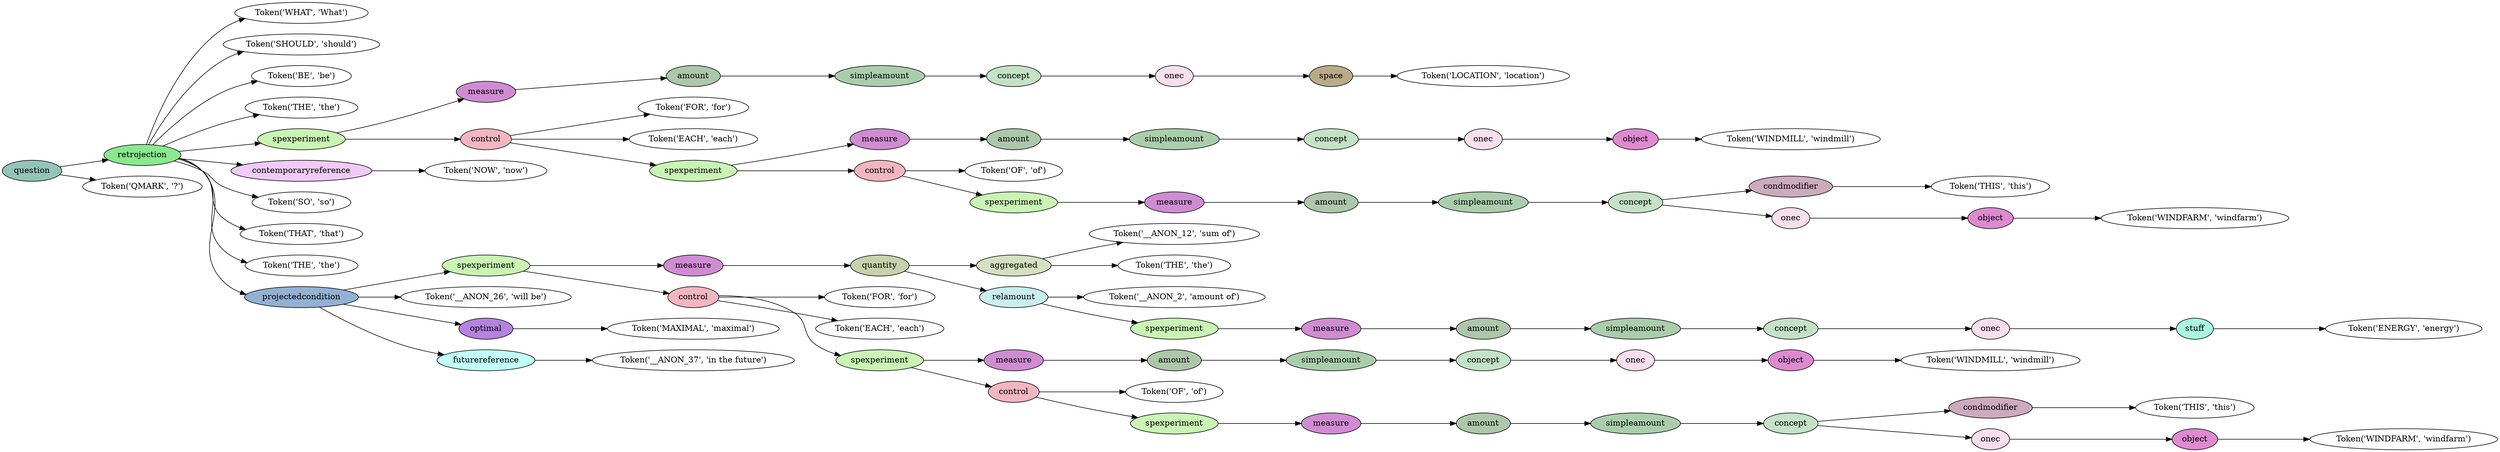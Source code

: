 digraph G {
rankdir=LR;
0 [label="Token('WHAT', 'What')"];
1 [label="Token('SHOULD', 'should')"];
2 [label="Token('BE', 'be')"];
3 [label="Token('THE', 'the')"];
4 [label="Token('LOCATION', 'location')"];
5 [fillcolor="#b9ab87", label=space, style=filled];
5 -> 4;
6 [fillcolor="#f7dfed", label=onec, style=filled];
6 -> 5;
7 [fillcolor="#c3e2c6", label=concept, style=filled];
7 -> 6;
8 [fillcolor="#aaceab", label=simpleamount, style=filled];
8 -> 7;
9 [fillcolor="#acc7a9", label=amount, style=filled];
9 -> 8;
10 [fillcolor="#cf8cd2", label=measure, style=filled];
10 -> 9;
11 [label="Token('FOR', 'for')"];
12 [label="Token('EACH', 'each')"];
13 [label="Token('WINDMILL', 'windmill')"];
14 [fillcolor="#de8ad0", label=object, style=filled];
14 -> 13;
15 [fillcolor="#f7dfed", label=onec, style=filled];
15 -> 14;
16 [fillcolor="#c3e2c6", label=concept, style=filled];
16 -> 15;
17 [fillcolor="#aaceab", label=simpleamount, style=filled];
17 -> 16;
18 [fillcolor="#acc7a9", label=amount, style=filled];
18 -> 17;
19 [fillcolor="#cf8cd2", label=measure, style=filled];
19 -> 18;
20 [label="Token('OF', 'of')"];
21 [label="Token('THIS', 'this')"];
22 [fillcolor="#cdabbe", label=condmodifier, style=filled];
22 -> 21;
23 [label="Token('WINDFARM', 'windfarm')"];
24 [fillcolor="#de8ad0", label=object, style=filled];
24 -> 23;
25 [fillcolor="#f7dfed", label=onec, style=filled];
25 -> 24;
26 [fillcolor="#c3e2c6", label=concept, style=filled];
26 -> 22;
26 -> 25;
27 [fillcolor="#aaceab", label=simpleamount, style=filled];
27 -> 26;
28 [fillcolor="#acc7a9", label=amount, style=filled];
28 -> 27;
29 [fillcolor="#cf8cd2", label=measure, style=filled];
29 -> 28;
30 [fillcolor="#c9f4b4", label=spexperiment, style=filled];
30 -> 29;
31 [fillcolor="#f2b6c1", label=control, style=filled];
31 -> 20;
31 -> 30;
32 [fillcolor="#c9f4b4", label=spexperiment, style=filled];
32 -> 19;
32 -> 31;
33 [fillcolor="#f2b6c1", label=control, style=filled];
33 -> 11;
33 -> 12;
33 -> 32;
34 [fillcolor="#c9f4b4", label=spexperiment, style=filled];
34 -> 10;
34 -> 33;
35 [label="Token('NOW', 'now')"];
36 [fillcolor="#f0cbf7", label=contemporaryreference, style=filled];
36 -> 35;
37 [label="Token('SO', 'so')"];
38 [label="Token('THAT', 'that')"];
39 [label="Token('THE', 'the')"];
40 [label="Token('__ANON_12', 'sum of')"];
41 [label="Token('THE', 'the')"];
42 [fillcolor="#d5e0c0", label=aggregated, style=filled];
42 -> 40;
42 -> 41;
43 [label="Token('__ANON_2', 'amount of')"];
44 [label="Token('ENERGY', 'energy')"];
45 [fillcolor="#a7f6dd", label=stuff, style=filled];
45 -> 44;
46 [fillcolor="#f7dfed", label=onec, style=filled];
46 -> 45;
47 [fillcolor="#c3e2c6", label=concept, style=filled];
47 -> 46;
48 [fillcolor="#aaceab", label=simpleamount, style=filled];
48 -> 47;
49 [fillcolor="#acc7a9", label=amount, style=filled];
49 -> 48;
50 [fillcolor="#cf8cd2", label=measure, style=filled];
50 -> 49;
51 [fillcolor="#c9f4b4", label=spexperiment, style=filled];
51 -> 50;
52 [fillcolor="#c8eeee", label=relamount, style=filled];
52 -> 43;
52 -> 51;
53 [fillcolor="#c8d1ab", label=quantity, style=filled];
53 -> 42;
53 -> 52;
54 [fillcolor="#cf8cd2", label=measure, style=filled];
54 -> 53;
55 [label="Token('FOR', 'for')"];
56 [label="Token('EACH', 'each')"];
57 [label="Token('WINDMILL', 'windmill')"];
58 [fillcolor="#de8ad0", label=object, style=filled];
58 -> 57;
59 [fillcolor="#f7dfed", label=onec, style=filled];
59 -> 58;
60 [fillcolor="#c3e2c6", label=concept, style=filled];
60 -> 59;
61 [fillcolor="#aaceab", label=simpleamount, style=filled];
61 -> 60;
62 [fillcolor="#acc7a9", label=amount, style=filled];
62 -> 61;
63 [fillcolor="#cf8cd2", label=measure, style=filled];
63 -> 62;
64 [label="Token('OF', 'of')"];
65 [label="Token('THIS', 'this')"];
66 [fillcolor="#cdabbe", label=condmodifier, style=filled];
66 -> 65;
67 [label="Token('WINDFARM', 'windfarm')"];
68 [fillcolor="#de8ad0", label=object, style=filled];
68 -> 67;
69 [fillcolor="#f7dfed", label=onec, style=filled];
69 -> 68;
70 [fillcolor="#c3e2c6", label=concept, style=filled];
70 -> 66;
70 -> 69;
71 [fillcolor="#aaceab", label=simpleamount, style=filled];
71 -> 70;
72 [fillcolor="#acc7a9", label=amount, style=filled];
72 -> 71;
73 [fillcolor="#cf8cd2", label=measure, style=filled];
73 -> 72;
74 [fillcolor="#c9f4b4", label=spexperiment, style=filled];
74 -> 73;
75 [fillcolor="#f2b6c1", label=control, style=filled];
75 -> 64;
75 -> 74;
76 [fillcolor="#c9f4b4", label=spexperiment, style=filled];
76 -> 63;
76 -> 75;
77 [fillcolor="#f2b6c1", label=control, style=filled];
77 -> 55;
77 -> 56;
77 -> 76;
78 [fillcolor="#c9f4b4", label=spexperiment, style=filled];
78 -> 54;
78 -> 77;
79 [label="Token('__ANON_26', 'will be')"];
80 [label="Token('MAXIMAL', 'maximal')"];
81 [fillcolor="#b582e1", label=optimal, style=filled];
81 -> 80;
82 [label="Token('__ANON_37', 'in the future')"];
83 [fillcolor="#c1fff9", label=futurereference, style=filled];
83 -> 82;
84 [fillcolor="#93b1d2", label=projectedcondition, style=filled];
84 -> 78;
84 -> 79;
84 -> 81;
84 -> 83;
85 [fillcolor="#88e98e", label=retrojection, style=filled];
85 -> 0;
85 -> 1;
85 -> 2;
85 -> 3;
85 -> 34;
85 -> 36;
85 -> 37;
85 -> 38;
85 -> 39;
85 -> 84;
86 [label="Token('QMARK', '?')"];
87 [fillcolor="#93c4b9", label=question, style=filled];
87 -> 85;
87 -> 86;
}

